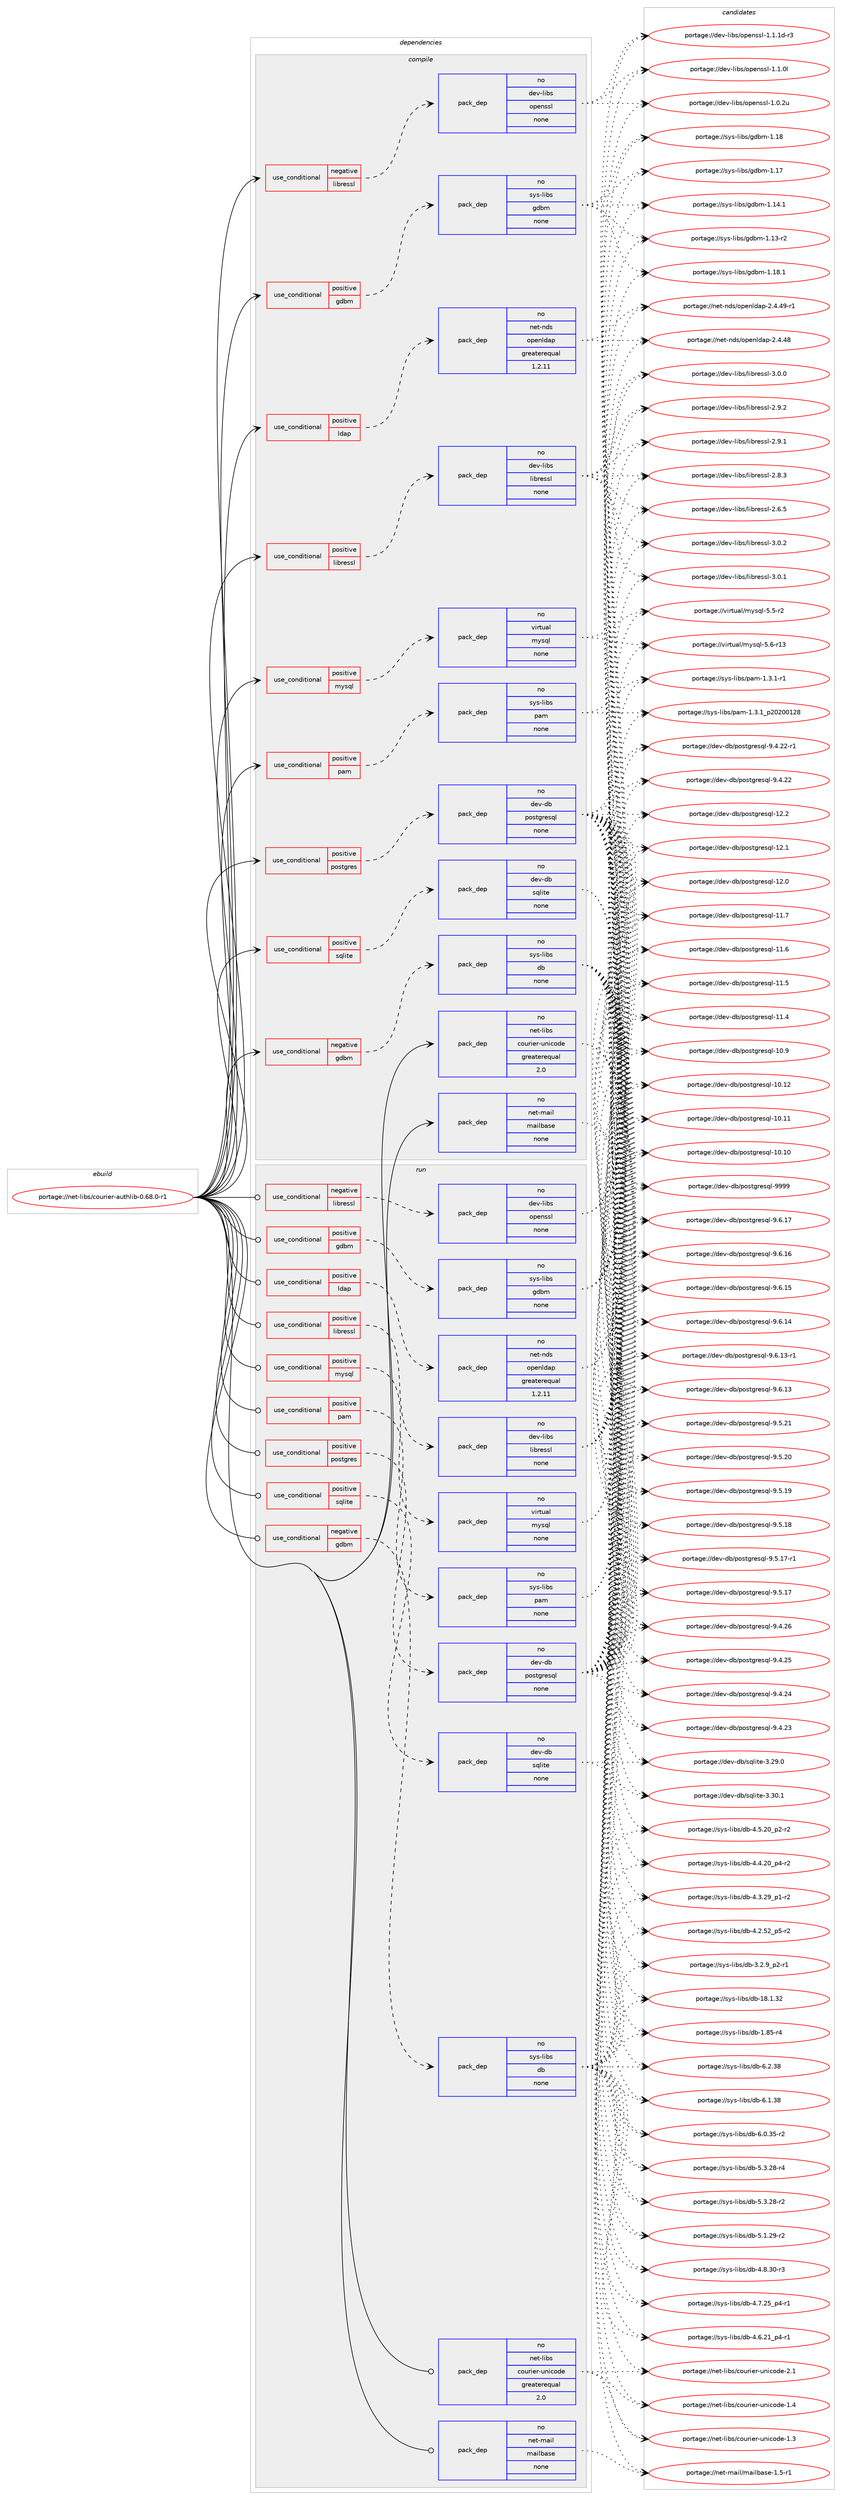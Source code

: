 digraph prolog {

# *************
# Graph options
# *************

newrank=true;
concentrate=true;
compound=true;
graph [rankdir=LR,fontname=Helvetica,fontsize=10,ranksep=1.5];#, ranksep=2.5, nodesep=0.2];
edge  [arrowhead=vee];
node  [fontname=Helvetica,fontsize=10];

# **********
# The ebuild
# **********

subgraph cluster_leftcol {
color=gray;
rank=same;
label=<<i>ebuild</i>>;
id [label="portage://net-libs/courier-authlib-0.68.0-r1", color=red, width=4, href="../net-libs/courier-authlib-0.68.0-r1.svg"];
}

# ****************
# The dependencies
# ****************

subgraph cluster_midcol {
color=gray;
label=<<i>dependencies</i>>;
subgraph cluster_compile {
fillcolor="#eeeeee";
style=filled;
label=<<i>compile</i>>;
subgraph cond17148 {
dependency81174 [label=<<TABLE BORDER="0" CELLBORDER="1" CELLSPACING="0" CELLPADDING="4"><TR><TD ROWSPAN="3" CELLPADDING="10">use_conditional</TD></TR><TR><TD>negative</TD></TR><TR><TD>gdbm</TD></TR></TABLE>>, shape=none, color=red];
subgraph pack62487 {
dependency81175 [label=<<TABLE BORDER="0" CELLBORDER="1" CELLSPACING="0" CELLPADDING="4" WIDTH="220"><TR><TD ROWSPAN="6" CELLPADDING="30">pack_dep</TD></TR><TR><TD WIDTH="110">no</TD></TR><TR><TD>sys-libs</TD></TR><TR><TD>db</TD></TR><TR><TD>none</TD></TR><TR><TD></TD></TR></TABLE>>, shape=none, color=blue];
}
dependency81174:e -> dependency81175:w [weight=20,style="dashed",arrowhead="vee"];
}
id:e -> dependency81174:w [weight=20,style="solid",arrowhead="vee"];
subgraph cond17149 {
dependency81176 [label=<<TABLE BORDER="0" CELLBORDER="1" CELLSPACING="0" CELLPADDING="4"><TR><TD ROWSPAN="3" CELLPADDING="10">use_conditional</TD></TR><TR><TD>negative</TD></TR><TR><TD>libressl</TD></TR></TABLE>>, shape=none, color=red];
subgraph pack62488 {
dependency81177 [label=<<TABLE BORDER="0" CELLBORDER="1" CELLSPACING="0" CELLPADDING="4" WIDTH="220"><TR><TD ROWSPAN="6" CELLPADDING="30">pack_dep</TD></TR><TR><TD WIDTH="110">no</TD></TR><TR><TD>dev-libs</TD></TR><TR><TD>openssl</TD></TR><TR><TD>none</TD></TR><TR><TD></TD></TR></TABLE>>, shape=none, color=blue];
}
dependency81176:e -> dependency81177:w [weight=20,style="dashed",arrowhead="vee"];
}
id:e -> dependency81176:w [weight=20,style="solid",arrowhead="vee"];
subgraph cond17150 {
dependency81178 [label=<<TABLE BORDER="0" CELLBORDER="1" CELLSPACING="0" CELLPADDING="4"><TR><TD ROWSPAN="3" CELLPADDING="10">use_conditional</TD></TR><TR><TD>positive</TD></TR><TR><TD>gdbm</TD></TR></TABLE>>, shape=none, color=red];
subgraph pack62489 {
dependency81179 [label=<<TABLE BORDER="0" CELLBORDER="1" CELLSPACING="0" CELLPADDING="4" WIDTH="220"><TR><TD ROWSPAN="6" CELLPADDING="30">pack_dep</TD></TR><TR><TD WIDTH="110">no</TD></TR><TR><TD>sys-libs</TD></TR><TR><TD>gdbm</TD></TR><TR><TD>none</TD></TR><TR><TD></TD></TR></TABLE>>, shape=none, color=blue];
}
dependency81178:e -> dependency81179:w [weight=20,style="dashed",arrowhead="vee"];
}
id:e -> dependency81178:w [weight=20,style="solid",arrowhead="vee"];
subgraph cond17151 {
dependency81180 [label=<<TABLE BORDER="0" CELLBORDER="1" CELLSPACING="0" CELLPADDING="4"><TR><TD ROWSPAN="3" CELLPADDING="10">use_conditional</TD></TR><TR><TD>positive</TD></TR><TR><TD>ldap</TD></TR></TABLE>>, shape=none, color=red];
subgraph pack62490 {
dependency81181 [label=<<TABLE BORDER="0" CELLBORDER="1" CELLSPACING="0" CELLPADDING="4" WIDTH="220"><TR><TD ROWSPAN="6" CELLPADDING="30">pack_dep</TD></TR><TR><TD WIDTH="110">no</TD></TR><TR><TD>net-nds</TD></TR><TR><TD>openldap</TD></TR><TR><TD>greaterequal</TD></TR><TR><TD>1.2.11</TD></TR></TABLE>>, shape=none, color=blue];
}
dependency81180:e -> dependency81181:w [weight=20,style="dashed",arrowhead="vee"];
}
id:e -> dependency81180:w [weight=20,style="solid",arrowhead="vee"];
subgraph cond17152 {
dependency81182 [label=<<TABLE BORDER="0" CELLBORDER="1" CELLSPACING="0" CELLPADDING="4"><TR><TD ROWSPAN="3" CELLPADDING="10">use_conditional</TD></TR><TR><TD>positive</TD></TR><TR><TD>libressl</TD></TR></TABLE>>, shape=none, color=red];
subgraph pack62491 {
dependency81183 [label=<<TABLE BORDER="0" CELLBORDER="1" CELLSPACING="0" CELLPADDING="4" WIDTH="220"><TR><TD ROWSPAN="6" CELLPADDING="30">pack_dep</TD></TR><TR><TD WIDTH="110">no</TD></TR><TR><TD>dev-libs</TD></TR><TR><TD>libressl</TD></TR><TR><TD>none</TD></TR><TR><TD></TD></TR></TABLE>>, shape=none, color=blue];
}
dependency81182:e -> dependency81183:w [weight=20,style="dashed",arrowhead="vee"];
}
id:e -> dependency81182:w [weight=20,style="solid",arrowhead="vee"];
subgraph cond17153 {
dependency81184 [label=<<TABLE BORDER="0" CELLBORDER="1" CELLSPACING="0" CELLPADDING="4"><TR><TD ROWSPAN="3" CELLPADDING="10">use_conditional</TD></TR><TR><TD>positive</TD></TR><TR><TD>mysql</TD></TR></TABLE>>, shape=none, color=red];
subgraph pack62492 {
dependency81185 [label=<<TABLE BORDER="0" CELLBORDER="1" CELLSPACING="0" CELLPADDING="4" WIDTH="220"><TR><TD ROWSPAN="6" CELLPADDING="30">pack_dep</TD></TR><TR><TD WIDTH="110">no</TD></TR><TR><TD>virtual</TD></TR><TR><TD>mysql</TD></TR><TR><TD>none</TD></TR><TR><TD></TD></TR></TABLE>>, shape=none, color=blue];
}
dependency81184:e -> dependency81185:w [weight=20,style="dashed",arrowhead="vee"];
}
id:e -> dependency81184:w [weight=20,style="solid",arrowhead="vee"];
subgraph cond17154 {
dependency81186 [label=<<TABLE BORDER="0" CELLBORDER="1" CELLSPACING="0" CELLPADDING="4"><TR><TD ROWSPAN="3" CELLPADDING="10">use_conditional</TD></TR><TR><TD>positive</TD></TR><TR><TD>pam</TD></TR></TABLE>>, shape=none, color=red];
subgraph pack62493 {
dependency81187 [label=<<TABLE BORDER="0" CELLBORDER="1" CELLSPACING="0" CELLPADDING="4" WIDTH="220"><TR><TD ROWSPAN="6" CELLPADDING="30">pack_dep</TD></TR><TR><TD WIDTH="110">no</TD></TR><TR><TD>sys-libs</TD></TR><TR><TD>pam</TD></TR><TR><TD>none</TD></TR><TR><TD></TD></TR></TABLE>>, shape=none, color=blue];
}
dependency81186:e -> dependency81187:w [weight=20,style="dashed",arrowhead="vee"];
}
id:e -> dependency81186:w [weight=20,style="solid",arrowhead="vee"];
subgraph cond17155 {
dependency81188 [label=<<TABLE BORDER="0" CELLBORDER="1" CELLSPACING="0" CELLPADDING="4"><TR><TD ROWSPAN="3" CELLPADDING="10">use_conditional</TD></TR><TR><TD>positive</TD></TR><TR><TD>postgres</TD></TR></TABLE>>, shape=none, color=red];
subgraph pack62494 {
dependency81189 [label=<<TABLE BORDER="0" CELLBORDER="1" CELLSPACING="0" CELLPADDING="4" WIDTH="220"><TR><TD ROWSPAN="6" CELLPADDING="30">pack_dep</TD></TR><TR><TD WIDTH="110">no</TD></TR><TR><TD>dev-db</TD></TR><TR><TD>postgresql</TD></TR><TR><TD>none</TD></TR><TR><TD></TD></TR></TABLE>>, shape=none, color=blue];
}
dependency81188:e -> dependency81189:w [weight=20,style="dashed",arrowhead="vee"];
}
id:e -> dependency81188:w [weight=20,style="solid",arrowhead="vee"];
subgraph cond17156 {
dependency81190 [label=<<TABLE BORDER="0" CELLBORDER="1" CELLSPACING="0" CELLPADDING="4"><TR><TD ROWSPAN="3" CELLPADDING="10">use_conditional</TD></TR><TR><TD>positive</TD></TR><TR><TD>sqlite</TD></TR></TABLE>>, shape=none, color=red];
subgraph pack62495 {
dependency81191 [label=<<TABLE BORDER="0" CELLBORDER="1" CELLSPACING="0" CELLPADDING="4" WIDTH="220"><TR><TD ROWSPAN="6" CELLPADDING="30">pack_dep</TD></TR><TR><TD WIDTH="110">no</TD></TR><TR><TD>dev-db</TD></TR><TR><TD>sqlite</TD></TR><TR><TD>none</TD></TR><TR><TD></TD></TR></TABLE>>, shape=none, color=blue];
}
dependency81190:e -> dependency81191:w [weight=20,style="dashed",arrowhead="vee"];
}
id:e -> dependency81190:w [weight=20,style="solid",arrowhead="vee"];
subgraph pack62496 {
dependency81192 [label=<<TABLE BORDER="0" CELLBORDER="1" CELLSPACING="0" CELLPADDING="4" WIDTH="220"><TR><TD ROWSPAN="6" CELLPADDING="30">pack_dep</TD></TR><TR><TD WIDTH="110">no</TD></TR><TR><TD>net-libs</TD></TR><TR><TD>courier-unicode</TD></TR><TR><TD>greaterequal</TD></TR><TR><TD>2.0</TD></TR></TABLE>>, shape=none, color=blue];
}
id:e -> dependency81192:w [weight=20,style="solid",arrowhead="vee"];
subgraph pack62497 {
dependency81193 [label=<<TABLE BORDER="0" CELLBORDER="1" CELLSPACING="0" CELLPADDING="4" WIDTH="220"><TR><TD ROWSPAN="6" CELLPADDING="30">pack_dep</TD></TR><TR><TD WIDTH="110">no</TD></TR><TR><TD>net-mail</TD></TR><TR><TD>mailbase</TD></TR><TR><TD>none</TD></TR><TR><TD></TD></TR></TABLE>>, shape=none, color=blue];
}
id:e -> dependency81193:w [weight=20,style="solid",arrowhead="vee"];
}
subgraph cluster_compileandrun {
fillcolor="#eeeeee";
style=filled;
label=<<i>compile and run</i>>;
}
subgraph cluster_run {
fillcolor="#eeeeee";
style=filled;
label=<<i>run</i>>;
subgraph cond17157 {
dependency81194 [label=<<TABLE BORDER="0" CELLBORDER="1" CELLSPACING="0" CELLPADDING="4"><TR><TD ROWSPAN="3" CELLPADDING="10">use_conditional</TD></TR><TR><TD>negative</TD></TR><TR><TD>gdbm</TD></TR></TABLE>>, shape=none, color=red];
subgraph pack62498 {
dependency81195 [label=<<TABLE BORDER="0" CELLBORDER="1" CELLSPACING="0" CELLPADDING="4" WIDTH="220"><TR><TD ROWSPAN="6" CELLPADDING="30">pack_dep</TD></TR><TR><TD WIDTH="110">no</TD></TR><TR><TD>sys-libs</TD></TR><TR><TD>db</TD></TR><TR><TD>none</TD></TR><TR><TD></TD></TR></TABLE>>, shape=none, color=blue];
}
dependency81194:e -> dependency81195:w [weight=20,style="dashed",arrowhead="vee"];
}
id:e -> dependency81194:w [weight=20,style="solid",arrowhead="odot"];
subgraph cond17158 {
dependency81196 [label=<<TABLE BORDER="0" CELLBORDER="1" CELLSPACING="0" CELLPADDING="4"><TR><TD ROWSPAN="3" CELLPADDING="10">use_conditional</TD></TR><TR><TD>negative</TD></TR><TR><TD>libressl</TD></TR></TABLE>>, shape=none, color=red];
subgraph pack62499 {
dependency81197 [label=<<TABLE BORDER="0" CELLBORDER="1" CELLSPACING="0" CELLPADDING="4" WIDTH="220"><TR><TD ROWSPAN="6" CELLPADDING="30">pack_dep</TD></TR><TR><TD WIDTH="110">no</TD></TR><TR><TD>dev-libs</TD></TR><TR><TD>openssl</TD></TR><TR><TD>none</TD></TR><TR><TD></TD></TR></TABLE>>, shape=none, color=blue];
}
dependency81196:e -> dependency81197:w [weight=20,style="dashed",arrowhead="vee"];
}
id:e -> dependency81196:w [weight=20,style="solid",arrowhead="odot"];
subgraph cond17159 {
dependency81198 [label=<<TABLE BORDER="0" CELLBORDER="1" CELLSPACING="0" CELLPADDING="4"><TR><TD ROWSPAN="3" CELLPADDING="10">use_conditional</TD></TR><TR><TD>positive</TD></TR><TR><TD>gdbm</TD></TR></TABLE>>, shape=none, color=red];
subgraph pack62500 {
dependency81199 [label=<<TABLE BORDER="0" CELLBORDER="1" CELLSPACING="0" CELLPADDING="4" WIDTH="220"><TR><TD ROWSPAN="6" CELLPADDING="30">pack_dep</TD></TR><TR><TD WIDTH="110">no</TD></TR><TR><TD>sys-libs</TD></TR><TR><TD>gdbm</TD></TR><TR><TD>none</TD></TR><TR><TD></TD></TR></TABLE>>, shape=none, color=blue];
}
dependency81198:e -> dependency81199:w [weight=20,style="dashed",arrowhead="vee"];
}
id:e -> dependency81198:w [weight=20,style="solid",arrowhead="odot"];
subgraph cond17160 {
dependency81200 [label=<<TABLE BORDER="0" CELLBORDER="1" CELLSPACING="0" CELLPADDING="4"><TR><TD ROWSPAN="3" CELLPADDING="10">use_conditional</TD></TR><TR><TD>positive</TD></TR><TR><TD>ldap</TD></TR></TABLE>>, shape=none, color=red];
subgraph pack62501 {
dependency81201 [label=<<TABLE BORDER="0" CELLBORDER="1" CELLSPACING="0" CELLPADDING="4" WIDTH="220"><TR><TD ROWSPAN="6" CELLPADDING="30">pack_dep</TD></TR><TR><TD WIDTH="110">no</TD></TR><TR><TD>net-nds</TD></TR><TR><TD>openldap</TD></TR><TR><TD>greaterequal</TD></TR><TR><TD>1.2.11</TD></TR></TABLE>>, shape=none, color=blue];
}
dependency81200:e -> dependency81201:w [weight=20,style="dashed",arrowhead="vee"];
}
id:e -> dependency81200:w [weight=20,style="solid",arrowhead="odot"];
subgraph cond17161 {
dependency81202 [label=<<TABLE BORDER="0" CELLBORDER="1" CELLSPACING="0" CELLPADDING="4"><TR><TD ROWSPAN="3" CELLPADDING="10">use_conditional</TD></TR><TR><TD>positive</TD></TR><TR><TD>libressl</TD></TR></TABLE>>, shape=none, color=red];
subgraph pack62502 {
dependency81203 [label=<<TABLE BORDER="0" CELLBORDER="1" CELLSPACING="0" CELLPADDING="4" WIDTH="220"><TR><TD ROWSPAN="6" CELLPADDING="30">pack_dep</TD></TR><TR><TD WIDTH="110">no</TD></TR><TR><TD>dev-libs</TD></TR><TR><TD>libressl</TD></TR><TR><TD>none</TD></TR><TR><TD></TD></TR></TABLE>>, shape=none, color=blue];
}
dependency81202:e -> dependency81203:w [weight=20,style="dashed",arrowhead="vee"];
}
id:e -> dependency81202:w [weight=20,style="solid",arrowhead="odot"];
subgraph cond17162 {
dependency81204 [label=<<TABLE BORDER="0" CELLBORDER="1" CELLSPACING="0" CELLPADDING="4"><TR><TD ROWSPAN="3" CELLPADDING="10">use_conditional</TD></TR><TR><TD>positive</TD></TR><TR><TD>mysql</TD></TR></TABLE>>, shape=none, color=red];
subgraph pack62503 {
dependency81205 [label=<<TABLE BORDER="0" CELLBORDER="1" CELLSPACING="0" CELLPADDING="4" WIDTH="220"><TR><TD ROWSPAN="6" CELLPADDING="30">pack_dep</TD></TR><TR><TD WIDTH="110">no</TD></TR><TR><TD>virtual</TD></TR><TR><TD>mysql</TD></TR><TR><TD>none</TD></TR><TR><TD></TD></TR></TABLE>>, shape=none, color=blue];
}
dependency81204:e -> dependency81205:w [weight=20,style="dashed",arrowhead="vee"];
}
id:e -> dependency81204:w [weight=20,style="solid",arrowhead="odot"];
subgraph cond17163 {
dependency81206 [label=<<TABLE BORDER="0" CELLBORDER="1" CELLSPACING="0" CELLPADDING="4"><TR><TD ROWSPAN="3" CELLPADDING="10">use_conditional</TD></TR><TR><TD>positive</TD></TR><TR><TD>pam</TD></TR></TABLE>>, shape=none, color=red];
subgraph pack62504 {
dependency81207 [label=<<TABLE BORDER="0" CELLBORDER="1" CELLSPACING="0" CELLPADDING="4" WIDTH="220"><TR><TD ROWSPAN="6" CELLPADDING="30">pack_dep</TD></TR><TR><TD WIDTH="110">no</TD></TR><TR><TD>sys-libs</TD></TR><TR><TD>pam</TD></TR><TR><TD>none</TD></TR><TR><TD></TD></TR></TABLE>>, shape=none, color=blue];
}
dependency81206:e -> dependency81207:w [weight=20,style="dashed",arrowhead="vee"];
}
id:e -> dependency81206:w [weight=20,style="solid",arrowhead="odot"];
subgraph cond17164 {
dependency81208 [label=<<TABLE BORDER="0" CELLBORDER="1" CELLSPACING="0" CELLPADDING="4"><TR><TD ROWSPAN="3" CELLPADDING="10">use_conditional</TD></TR><TR><TD>positive</TD></TR><TR><TD>postgres</TD></TR></TABLE>>, shape=none, color=red];
subgraph pack62505 {
dependency81209 [label=<<TABLE BORDER="0" CELLBORDER="1" CELLSPACING="0" CELLPADDING="4" WIDTH="220"><TR><TD ROWSPAN="6" CELLPADDING="30">pack_dep</TD></TR><TR><TD WIDTH="110">no</TD></TR><TR><TD>dev-db</TD></TR><TR><TD>postgresql</TD></TR><TR><TD>none</TD></TR><TR><TD></TD></TR></TABLE>>, shape=none, color=blue];
}
dependency81208:e -> dependency81209:w [weight=20,style="dashed",arrowhead="vee"];
}
id:e -> dependency81208:w [weight=20,style="solid",arrowhead="odot"];
subgraph cond17165 {
dependency81210 [label=<<TABLE BORDER="0" CELLBORDER="1" CELLSPACING="0" CELLPADDING="4"><TR><TD ROWSPAN="3" CELLPADDING="10">use_conditional</TD></TR><TR><TD>positive</TD></TR><TR><TD>sqlite</TD></TR></TABLE>>, shape=none, color=red];
subgraph pack62506 {
dependency81211 [label=<<TABLE BORDER="0" CELLBORDER="1" CELLSPACING="0" CELLPADDING="4" WIDTH="220"><TR><TD ROWSPAN="6" CELLPADDING="30">pack_dep</TD></TR><TR><TD WIDTH="110">no</TD></TR><TR><TD>dev-db</TD></TR><TR><TD>sqlite</TD></TR><TR><TD>none</TD></TR><TR><TD></TD></TR></TABLE>>, shape=none, color=blue];
}
dependency81210:e -> dependency81211:w [weight=20,style="dashed",arrowhead="vee"];
}
id:e -> dependency81210:w [weight=20,style="solid",arrowhead="odot"];
subgraph pack62507 {
dependency81212 [label=<<TABLE BORDER="0" CELLBORDER="1" CELLSPACING="0" CELLPADDING="4" WIDTH="220"><TR><TD ROWSPAN="6" CELLPADDING="30">pack_dep</TD></TR><TR><TD WIDTH="110">no</TD></TR><TR><TD>net-libs</TD></TR><TR><TD>courier-unicode</TD></TR><TR><TD>greaterequal</TD></TR><TR><TD>2.0</TD></TR></TABLE>>, shape=none, color=blue];
}
id:e -> dependency81212:w [weight=20,style="solid",arrowhead="odot"];
subgraph pack62508 {
dependency81213 [label=<<TABLE BORDER="0" CELLBORDER="1" CELLSPACING="0" CELLPADDING="4" WIDTH="220"><TR><TD ROWSPAN="6" CELLPADDING="30">pack_dep</TD></TR><TR><TD WIDTH="110">no</TD></TR><TR><TD>net-mail</TD></TR><TR><TD>mailbase</TD></TR><TR><TD>none</TD></TR><TR><TD></TD></TR></TABLE>>, shape=none, color=blue];
}
id:e -> dependency81213:w [weight=20,style="solid",arrowhead="odot"];
}
}

# **************
# The candidates
# **************

subgraph cluster_choices {
rank=same;
color=gray;
label=<<i>candidates</i>>;

subgraph choice62487 {
color=black;
nodesep=1;
choice1151211154510810598115471009845544650465156 [label="portage://sys-libs/db-6.2.38", color=red, width=4,href="../sys-libs/db-6.2.38.svg"];
choice1151211154510810598115471009845544649465156 [label="portage://sys-libs/db-6.1.38", color=red, width=4,href="../sys-libs/db-6.1.38.svg"];
choice11512111545108105981154710098455446484651534511450 [label="portage://sys-libs/db-6.0.35-r2", color=red, width=4,href="../sys-libs/db-6.0.35-r2.svg"];
choice11512111545108105981154710098455346514650564511452 [label="portage://sys-libs/db-5.3.28-r4", color=red, width=4,href="../sys-libs/db-5.3.28-r4.svg"];
choice11512111545108105981154710098455346514650564511450 [label="portage://sys-libs/db-5.3.28-r2", color=red, width=4,href="../sys-libs/db-5.3.28-r2.svg"];
choice11512111545108105981154710098455346494650574511450 [label="portage://sys-libs/db-5.1.29-r2", color=red, width=4,href="../sys-libs/db-5.1.29-r2.svg"];
choice11512111545108105981154710098455246564651484511451 [label="portage://sys-libs/db-4.8.30-r3", color=red, width=4,href="../sys-libs/db-4.8.30-r3.svg"];
choice115121115451081059811547100984552465546505395112524511449 [label="portage://sys-libs/db-4.7.25_p4-r1", color=red, width=4,href="../sys-libs/db-4.7.25_p4-r1.svg"];
choice115121115451081059811547100984552465446504995112524511449 [label="portage://sys-libs/db-4.6.21_p4-r1", color=red, width=4,href="../sys-libs/db-4.6.21_p4-r1.svg"];
choice115121115451081059811547100984552465346504895112504511450 [label="portage://sys-libs/db-4.5.20_p2-r2", color=red, width=4,href="../sys-libs/db-4.5.20_p2-r2.svg"];
choice115121115451081059811547100984552465246504895112524511450 [label="portage://sys-libs/db-4.4.20_p4-r2", color=red, width=4,href="../sys-libs/db-4.4.20_p4-r2.svg"];
choice115121115451081059811547100984552465146505795112494511450 [label="portage://sys-libs/db-4.3.29_p1-r2", color=red, width=4,href="../sys-libs/db-4.3.29_p1-r2.svg"];
choice115121115451081059811547100984552465046535095112534511450 [label="portage://sys-libs/db-4.2.52_p5-r2", color=red, width=4,href="../sys-libs/db-4.2.52_p5-r2.svg"];
choice1151211154510810598115471009845514650465795112504511449 [label="portage://sys-libs/db-3.2.9_p2-r1", color=red, width=4,href="../sys-libs/db-3.2.9_p2-r1.svg"];
choice115121115451081059811547100984549564649465150 [label="portage://sys-libs/db-18.1.32", color=red, width=4,href="../sys-libs/db-18.1.32.svg"];
choice1151211154510810598115471009845494656534511452 [label="portage://sys-libs/db-1.85-r4", color=red, width=4,href="../sys-libs/db-1.85-r4.svg"];
dependency81175:e -> choice1151211154510810598115471009845544650465156:w [style=dotted,weight="100"];
dependency81175:e -> choice1151211154510810598115471009845544649465156:w [style=dotted,weight="100"];
dependency81175:e -> choice11512111545108105981154710098455446484651534511450:w [style=dotted,weight="100"];
dependency81175:e -> choice11512111545108105981154710098455346514650564511452:w [style=dotted,weight="100"];
dependency81175:e -> choice11512111545108105981154710098455346514650564511450:w [style=dotted,weight="100"];
dependency81175:e -> choice11512111545108105981154710098455346494650574511450:w [style=dotted,weight="100"];
dependency81175:e -> choice11512111545108105981154710098455246564651484511451:w [style=dotted,weight="100"];
dependency81175:e -> choice115121115451081059811547100984552465546505395112524511449:w [style=dotted,weight="100"];
dependency81175:e -> choice115121115451081059811547100984552465446504995112524511449:w [style=dotted,weight="100"];
dependency81175:e -> choice115121115451081059811547100984552465346504895112504511450:w [style=dotted,weight="100"];
dependency81175:e -> choice115121115451081059811547100984552465246504895112524511450:w [style=dotted,weight="100"];
dependency81175:e -> choice115121115451081059811547100984552465146505795112494511450:w [style=dotted,weight="100"];
dependency81175:e -> choice115121115451081059811547100984552465046535095112534511450:w [style=dotted,weight="100"];
dependency81175:e -> choice1151211154510810598115471009845514650465795112504511449:w [style=dotted,weight="100"];
dependency81175:e -> choice115121115451081059811547100984549564649465150:w [style=dotted,weight="100"];
dependency81175:e -> choice1151211154510810598115471009845494656534511452:w [style=dotted,weight="100"];
}
subgraph choice62488 {
color=black;
nodesep=1;
choice1001011184510810598115471111121011101151151084549464946491004511451 [label="portage://dev-libs/openssl-1.1.1d-r3", color=red, width=4,href="../dev-libs/openssl-1.1.1d-r3.svg"];
choice100101118451081059811547111112101110115115108454946494648108 [label="portage://dev-libs/openssl-1.1.0l", color=red, width=4,href="../dev-libs/openssl-1.1.0l.svg"];
choice100101118451081059811547111112101110115115108454946484650117 [label="portage://dev-libs/openssl-1.0.2u", color=red, width=4,href="../dev-libs/openssl-1.0.2u.svg"];
dependency81177:e -> choice1001011184510810598115471111121011101151151084549464946491004511451:w [style=dotted,weight="100"];
dependency81177:e -> choice100101118451081059811547111112101110115115108454946494648108:w [style=dotted,weight="100"];
dependency81177:e -> choice100101118451081059811547111112101110115115108454946484650117:w [style=dotted,weight="100"];
}
subgraph choice62489 {
color=black;
nodesep=1;
choice1151211154510810598115471031009810945494649564649 [label="portage://sys-libs/gdbm-1.18.1", color=red, width=4,href="../sys-libs/gdbm-1.18.1.svg"];
choice115121115451081059811547103100981094549464956 [label="portage://sys-libs/gdbm-1.18", color=red, width=4,href="../sys-libs/gdbm-1.18.svg"];
choice115121115451081059811547103100981094549464955 [label="portage://sys-libs/gdbm-1.17", color=red, width=4,href="../sys-libs/gdbm-1.17.svg"];
choice1151211154510810598115471031009810945494649524649 [label="portage://sys-libs/gdbm-1.14.1", color=red, width=4,href="../sys-libs/gdbm-1.14.1.svg"];
choice1151211154510810598115471031009810945494649514511450 [label="portage://sys-libs/gdbm-1.13-r2", color=red, width=4,href="../sys-libs/gdbm-1.13-r2.svg"];
dependency81179:e -> choice1151211154510810598115471031009810945494649564649:w [style=dotted,weight="100"];
dependency81179:e -> choice115121115451081059811547103100981094549464956:w [style=dotted,weight="100"];
dependency81179:e -> choice115121115451081059811547103100981094549464955:w [style=dotted,weight="100"];
dependency81179:e -> choice1151211154510810598115471031009810945494649524649:w [style=dotted,weight="100"];
dependency81179:e -> choice1151211154510810598115471031009810945494649514511450:w [style=dotted,weight="100"];
}
subgraph choice62490 {
color=black;
nodesep=1;
choice110101116451101001154711111210111010810097112455046524652574511449 [label="portage://net-nds/openldap-2.4.49-r1", color=red, width=4,href="../net-nds/openldap-2.4.49-r1.svg"];
choice11010111645110100115471111121011101081009711245504652465256 [label="portage://net-nds/openldap-2.4.48", color=red, width=4,href="../net-nds/openldap-2.4.48.svg"];
dependency81181:e -> choice110101116451101001154711111210111010810097112455046524652574511449:w [style=dotted,weight="100"];
dependency81181:e -> choice11010111645110100115471111121011101081009711245504652465256:w [style=dotted,weight="100"];
}
subgraph choice62491 {
color=black;
nodesep=1;
choice10010111845108105981154710810598114101115115108455146484650 [label="portage://dev-libs/libressl-3.0.2", color=red, width=4,href="../dev-libs/libressl-3.0.2.svg"];
choice10010111845108105981154710810598114101115115108455146484649 [label="portage://dev-libs/libressl-3.0.1", color=red, width=4,href="../dev-libs/libressl-3.0.1.svg"];
choice10010111845108105981154710810598114101115115108455146484648 [label="portage://dev-libs/libressl-3.0.0", color=red, width=4,href="../dev-libs/libressl-3.0.0.svg"];
choice10010111845108105981154710810598114101115115108455046574650 [label="portage://dev-libs/libressl-2.9.2", color=red, width=4,href="../dev-libs/libressl-2.9.2.svg"];
choice10010111845108105981154710810598114101115115108455046574649 [label="portage://dev-libs/libressl-2.9.1", color=red, width=4,href="../dev-libs/libressl-2.9.1.svg"];
choice10010111845108105981154710810598114101115115108455046564651 [label="portage://dev-libs/libressl-2.8.3", color=red, width=4,href="../dev-libs/libressl-2.8.3.svg"];
choice10010111845108105981154710810598114101115115108455046544653 [label="portage://dev-libs/libressl-2.6.5", color=red, width=4,href="../dev-libs/libressl-2.6.5.svg"];
dependency81183:e -> choice10010111845108105981154710810598114101115115108455146484650:w [style=dotted,weight="100"];
dependency81183:e -> choice10010111845108105981154710810598114101115115108455146484649:w [style=dotted,weight="100"];
dependency81183:e -> choice10010111845108105981154710810598114101115115108455146484648:w [style=dotted,weight="100"];
dependency81183:e -> choice10010111845108105981154710810598114101115115108455046574650:w [style=dotted,weight="100"];
dependency81183:e -> choice10010111845108105981154710810598114101115115108455046574649:w [style=dotted,weight="100"];
dependency81183:e -> choice10010111845108105981154710810598114101115115108455046564651:w [style=dotted,weight="100"];
dependency81183:e -> choice10010111845108105981154710810598114101115115108455046544653:w [style=dotted,weight="100"];
}
subgraph choice62492 {
color=black;
nodesep=1;
choice118105114116117971084710912111511310845534654451144951 [label="portage://virtual/mysql-5.6-r13", color=red, width=4,href="../virtual/mysql-5.6-r13.svg"];
choice1181051141161179710847109121115113108455346534511450 [label="portage://virtual/mysql-5.5-r2", color=red, width=4,href="../virtual/mysql-5.5-r2.svg"];
dependency81185:e -> choice118105114116117971084710912111511310845534654451144951:w [style=dotted,weight="100"];
dependency81185:e -> choice1181051141161179710847109121115113108455346534511450:w [style=dotted,weight="100"];
}
subgraph choice62493 {
color=black;
nodesep=1;
choice11512111545108105981154711297109454946514649951125048504848495056 [label="portage://sys-libs/pam-1.3.1_p20200128", color=red, width=4,href="../sys-libs/pam-1.3.1_p20200128.svg"];
choice115121115451081059811547112971094549465146494511449 [label="portage://sys-libs/pam-1.3.1-r1", color=red, width=4,href="../sys-libs/pam-1.3.1-r1.svg"];
dependency81187:e -> choice11512111545108105981154711297109454946514649951125048504848495056:w [style=dotted,weight="100"];
dependency81187:e -> choice115121115451081059811547112971094549465146494511449:w [style=dotted,weight="100"];
}
subgraph choice62494 {
color=black;
nodesep=1;
choice1001011184510098471121111151161031141011151131084557575757 [label="portage://dev-db/postgresql-9999", color=red, width=4,href="../dev-db/postgresql-9999.svg"];
choice10010111845100984711211111511610311410111511310845574654464955 [label="portage://dev-db/postgresql-9.6.17", color=red, width=4,href="../dev-db/postgresql-9.6.17.svg"];
choice10010111845100984711211111511610311410111511310845574654464954 [label="portage://dev-db/postgresql-9.6.16", color=red, width=4,href="../dev-db/postgresql-9.6.16.svg"];
choice10010111845100984711211111511610311410111511310845574654464953 [label="portage://dev-db/postgresql-9.6.15", color=red, width=4,href="../dev-db/postgresql-9.6.15.svg"];
choice10010111845100984711211111511610311410111511310845574654464952 [label="portage://dev-db/postgresql-9.6.14", color=red, width=4,href="../dev-db/postgresql-9.6.14.svg"];
choice100101118451009847112111115116103114101115113108455746544649514511449 [label="portage://dev-db/postgresql-9.6.13-r1", color=red, width=4,href="../dev-db/postgresql-9.6.13-r1.svg"];
choice10010111845100984711211111511610311410111511310845574654464951 [label="portage://dev-db/postgresql-9.6.13", color=red, width=4,href="../dev-db/postgresql-9.6.13.svg"];
choice10010111845100984711211111511610311410111511310845574653465049 [label="portage://dev-db/postgresql-9.5.21", color=red, width=4,href="../dev-db/postgresql-9.5.21.svg"];
choice10010111845100984711211111511610311410111511310845574653465048 [label="portage://dev-db/postgresql-9.5.20", color=red, width=4,href="../dev-db/postgresql-9.5.20.svg"];
choice10010111845100984711211111511610311410111511310845574653464957 [label="portage://dev-db/postgresql-9.5.19", color=red, width=4,href="../dev-db/postgresql-9.5.19.svg"];
choice10010111845100984711211111511610311410111511310845574653464956 [label="portage://dev-db/postgresql-9.5.18", color=red, width=4,href="../dev-db/postgresql-9.5.18.svg"];
choice100101118451009847112111115116103114101115113108455746534649554511449 [label="portage://dev-db/postgresql-9.5.17-r1", color=red, width=4,href="../dev-db/postgresql-9.5.17-r1.svg"];
choice10010111845100984711211111511610311410111511310845574653464955 [label="portage://dev-db/postgresql-9.5.17", color=red, width=4,href="../dev-db/postgresql-9.5.17.svg"];
choice10010111845100984711211111511610311410111511310845574652465054 [label="portage://dev-db/postgresql-9.4.26", color=red, width=4,href="../dev-db/postgresql-9.4.26.svg"];
choice10010111845100984711211111511610311410111511310845574652465053 [label="portage://dev-db/postgresql-9.4.25", color=red, width=4,href="../dev-db/postgresql-9.4.25.svg"];
choice10010111845100984711211111511610311410111511310845574652465052 [label="portage://dev-db/postgresql-9.4.24", color=red, width=4,href="../dev-db/postgresql-9.4.24.svg"];
choice10010111845100984711211111511610311410111511310845574652465051 [label="portage://dev-db/postgresql-9.4.23", color=red, width=4,href="../dev-db/postgresql-9.4.23.svg"];
choice100101118451009847112111115116103114101115113108455746524650504511449 [label="portage://dev-db/postgresql-9.4.22-r1", color=red, width=4,href="../dev-db/postgresql-9.4.22-r1.svg"];
choice10010111845100984711211111511610311410111511310845574652465050 [label="portage://dev-db/postgresql-9.4.22", color=red, width=4,href="../dev-db/postgresql-9.4.22.svg"];
choice1001011184510098471121111151161031141011151131084549504650 [label="portage://dev-db/postgresql-12.2", color=red, width=4,href="../dev-db/postgresql-12.2.svg"];
choice1001011184510098471121111151161031141011151131084549504649 [label="portage://dev-db/postgresql-12.1", color=red, width=4,href="../dev-db/postgresql-12.1.svg"];
choice1001011184510098471121111151161031141011151131084549504648 [label="portage://dev-db/postgresql-12.0", color=red, width=4,href="../dev-db/postgresql-12.0.svg"];
choice1001011184510098471121111151161031141011151131084549494655 [label="portage://dev-db/postgresql-11.7", color=red, width=4,href="../dev-db/postgresql-11.7.svg"];
choice1001011184510098471121111151161031141011151131084549494654 [label="portage://dev-db/postgresql-11.6", color=red, width=4,href="../dev-db/postgresql-11.6.svg"];
choice1001011184510098471121111151161031141011151131084549494653 [label="portage://dev-db/postgresql-11.5", color=red, width=4,href="../dev-db/postgresql-11.5.svg"];
choice1001011184510098471121111151161031141011151131084549494652 [label="portage://dev-db/postgresql-11.4", color=red, width=4,href="../dev-db/postgresql-11.4.svg"];
choice1001011184510098471121111151161031141011151131084549484657 [label="portage://dev-db/postgresql-10.9", color=red, width=4,href="../dev-db/postgresql-10.9.svg"];
choice100101118451009847112111115116103114101115113108454948464950 [label="portage://dev-db/postgresql-10.12", color=red, width=4,href="../dev-db/postgresql-10.12.svg"];
choice100101118451009847112111115116103114101115113108454948464949 [label="portage://dev-db/postgresql-10.11", color=red, width=4,href="../dev-db/postgresql-10.11.svg"];
choice100101118451009847112111115116103114101115113108454948464948 [label="portage://dev-db/postgresql-10.10", color=red, width=4,href="../dev-db/postgresql-10.10.svg"];
dependency81189:e -> choice1001011184510098471121111151161031141011151131084557575757:w [style=dotted,weight="100"];
dependency81189:e -> choice10010111845100984711211111511610311410111511310845574654464955:w [style=dotted,weight="100"];
dependency81189:e -> choice10010111845100984711211111511610311410111511310845574654464954:w [style=dotted,weight="100"];
dependency81189:e -> choice10010111845100984711211111511610311410111511310845574654464953:w [style=dotted,weight="100"];
dependency81189:e -> choice10010111845100984711211111511610311410111511310845574654464952:w [style=dotted,weight="100"];
dependency81189:e -> choice100101118451009847112111115116103114101115113108455746544649514511449:w [style=dotted,weight="100"];
dependency81189:e -> choice10010111845100984711211111511610311410111511310845574654464951:w [style=dotted,weight="100"];
dependency81189:e -> choice10010111845100984711211111511610311410111511310845574653465049:w [style=dotted,weight="100"];
dependency81189:e -> choice10010111845100984711211111511610311410111511310845574653465048:w [style=dotted,weight="100"];
dependency81189:e -> choice10010111845100984711211111511610311410111511310845574653464957:w [style=dotted,weight="100"];
dependency81189:e -> choice10010111845100984711211111511610311410111511310845574653464956:w [style=dotted,weight="100"];
dependency81189:e -> choice100101118451009847112111115116103114101115113108455746534649554511449:w [style=dotted,weight="100"];
dependency81189:e -> choice10010111845100984711211111511610311410111511310845574653464955:w [style=dotted,weight="100"];
dependency81189:e -> choice10010111845100984711211111511610311410111511310845574652465054:w [style=dotted,weight="100"];
dependency81189:e -> choice10010111845100984711211111511610311410111511310845574652465053:w [style=dotted,weight="100"];
dependency81189:e -> choice10010111845100984711211111511610311410111511310845574652465052:w [style=dotted,weight="100"];
dependency81189:e -> choice10010111845100984711211111511610311410111511310845574652465051:w [style=dotted,weight="100"];
dependency81189:e -> choice100101118451009847112111115116103114101115113108455746524650504511449:w [style=dotted,weight="100"];
dependency81189:e -> choice10010111845100984711211111511610311410111511310845574652465050:w [style=dotted,weight="100"];
dependency81189:e -> choice1001011184510098471121111151161031141011151131084549504650:w [style=dotted,weight="100"];
dependency81189:e -> choice1001011184510098471121111151161031141011151131084549504649:w [style=dotted,weight="100"];
dependency81189:e -> choice1001011184510098471121111151161031141011151131084549504648:w [style=dotted,weight="100"];
dependency81189:e -> choice1001011184510098471121111151161031141011151131084549494655:w [style=dotted,weight="100"];
dependency81189:e -> choice1001011184510098471121111151161031141011151131084549494654:w [style=dotted,weight="100"];
dependency81189:e -> choice1001011184510098471121111151161031141011151131084549494653:w [style=dotted,weight="100"];
dependency81189:e -> choice1001011184510098471121111151161031141011151131084549494652:w [style=dotted,weight="100"];
dependency81189:e -> choice1001011184510098471121111151161031141011151131084549484657:w [style=dotted,weight="100"];
dependency81189:e -> choice100101118451009847112111115116103114101115113108454948464950:w [style=dotted,weight="100"];
dependency81189:e -> choice100101118451009847112111115116103114101115113108454948464949:w [style=dotted,weight="100"];
dependency81189:e -> choice100101118451009847112111115116103114101115113108454948464948:w [style=dotted,weight="100"];
}
subgraph choice62495 {
color=black;
nodesep=1;
choice10010111845100984711511310810511610145514651484649 [label="portage://dev-db/sqlite-3.30.1", color=red, width=4,href="../dev-db/sqlite-3.30.1.svg"];
choice10010111845100984711511310810511610145514650574648 [label="portage://dev-db/sqlite-3.29.0", color=red, width=4,href="../dev-db/sqlite-3.29.0.svg"];
dependency81191:e -> choice10010111845100984711511310810511610145514651484649:w [style=dotted,weight="100"];
dependency81191:e -> choice10010111845100984711511310810511610145514650574648:w [style=dotted,weight="100"];
}
subgraph choice62496 {
color=black;
nodesep=1;
choice11010111645108105981154799111117114105101114451171101059911110010145504649 [label="portage://net-libs/courier-unicode-2.1", color=red, width=4,href="../net-libs/courier-unicode-2.1.svg"];
choice11010111645108105981154799111117114105101114451171101059911110010145494652 [label="portage://net-libs/courier-unicode-1.4", color=red, width=4,href="../net-libs/courier-unicode-1.4.svg"];
choice11010111645108105981154799111117114105101114451171101059911110010145494651 [label="portage://net-libs/courier-unicode-1.3", color=red, width=4,href="../net-libs/courier-unicode-1.3.svg"];
dependency81192:e -> choice11010111645108105981154799111117114105101114451171101059911110010145504649:w [style=dotted,weight="100"];
dependency81192:e -> choice11010111645108105981154799111117114105101114451171101059911110010145494652:w [style=dotted,weight="100"];
dependency81192:e -> choice11010111645108105981154799111117114105101114451171101059911110010145494651:w [style=dotted,weight="100"];
}
subgraph choice62497 {
color=black;
nodesep=1;
choice110101116451099710510847109971051089897115101454946534511449 [label="portage://net-mail/mailbase-1.5-r1", color=red, width=4,href="../net-mail/mailbase-1.5-r1.svg"];
dependency81193:e -> choice110101116451099710510847109971051089897115101454946534511449:w [style=dotted,weight="100"];
}
subgraph choice62498 {
color=black;
nodesep=1;
choice1151211154510810598115471009845544650465156 [label="portage://sys-libs/db-6.2.38", color=red, width=4,href="../sys-libs/db-6.2.38.svg"];
choice1151211154510810598115471009845544649465156 [label="portage://sys-libs/db-6.1.38", color=red, width=4,href="../sys-libs/db-6.1.38.svg"];
choice11512111545108105981154710098455446484651534511450 [label="portage://sys-libs/db-6.0.35-r2", color=red, width=4,href="../sys-libs/db-6.0.35-r2.svg"];
choice11512111545108105981154710098455346514650564511452 [label="portage://sys-libs/db-5.3.28-r4", color=red, width=4,href="../sys-libs/db-5.3.28-r4.svg"];
choice11512111545108105981154710098455346514650564511450 [label="portage://sys-libs/db-5.3.28-r2", color=red, width=4,href="../sys-libs/db-5.3.28-r2.svg"];
choice11512111545108105981154710098455346494650574511450 [label="portage://sys-libs/db-5.1.29-r2", color=red, width=4,href="../sys-libs/db-5.1.29-r2.svg"];
choice11512111545108105981154710098455246564651484511451 [label="portage://sys-libs/db-4.8.30-r3", color=red, width=4,href="../sys-libs/db-4.8.30-r3.svg"];
choice115121115451081059811547100984552465546505395112524511449 [label="portage://sys-libs/db-4.7.25_p4-r1", color=red, width=4,href="../sys-libs/db-4.7.25_p4-r1.svg"];
choice115121115451081059811547100984552465446504995112524511449 [label="portage://sys-libs/db-4.6.21_p4-r1", color=red, width=4,href="../sys-libs/db-4.6.21_p4-r1.svg"];
choice115121115451081059811547100984552465346504895112504511450 [label="portage://sys-libs/db-4.5.20_p2-r2", color=red, width=4,href="../sys-libs/db-4.5.20_p2-r2.svg"];
choice115121115451081059811547100984552465246504895112524511450 [label="portage://sys-libs/db-4.4.20_p4-r2", color=red, width=4,href="../sys-libs/db-4.4.20_p4-r2.svg"];
choice115121115451081059811547100984552465146505795112494511450 [label="portage://sys-libs/db-4.3.29_p1-r2", color=red, width=4,href="../sys-libs/db-4.3.29_p1-r2.svg"];
choice115121115451081059811547100984552465046535095112534511450 [label="portage://sys-libs/db-4.2.52_p5-r2", color=red, width=4,href="../sys-libs/db-4.2.52_p5-r2.svg"];
choice1151211154510810598115471009845514650465795112504511449 [label="portage://sys-libs/db-3.2.9_p2-r1", color=red, width=4,href="../sys-libs/db-3.2.9_p2-r1.svg"];
choice115121115451081059811547100984549564649465150 [label="portage://sys-libs/db-18.1.32", color=red, width=4,href="../sys-libs/db-18.1.32.svg"];
choice1151211154510810598115471009845494656534511452 [label="portage://sys-libs/db-1.85-r4", color=red, width=4,href="../sys-libs/db-1.85-r4.svg"];
dependency81195:e -> choice1151211154510810598115471009845544650465156:w [style=dotted,weight="100"];
dependency81195:e -> choice1151211154510810598115471009845544649465156:w [style=dotted,weight="100"];
dependency81195:e -> choice11512111545108105981154710098455446484651534511450:w [style=dotted,weight="100"];
dependency81195:e -> choice11512111545108105981154710098455346514650564511452:w [style=dotted,weight="100"];
dependency81195:e -> choice11512111545108105981154710098455346514650564511450:w [style=dotted,weight="100"];
dependency81195:e -> choice11512111545108105981154710098455346494650574511450:w [style=dotted,weight="100"];
dependency81195:e -> choice11512111545108105981154710098455246564651484511451:w [style=dotted,weight="100"];
dependency81195:e -> choice115121115451081059811547100984552465546505395112524511449:w [style=dotted,weight="100"];
dependency81195:e -> choice115121115451081059811547100984552465446504995112524511449:w [style=dotted,weight="100"];
dependency81195:e -> choice115121115451081059811547100984552465346504895112504511450:w [style=dotted,weight="100"];
dependency81195:e -> choice115121115451081059811547100984552465246504895112524511450:w [style=dotted,weight="100"];
dependency81195:e -> choice115121115451081059811547100984552465146505795112494511450:w [style=dotted,weight="100"];
dependency81195:e -> choice115121115451081059811547100984552465046535095112534511450:w [style=dotted,weight="100"];
dependency81195:e -> choice1151211154510810598115471009845514650465795112504511449:w [style=dotted,weight="100"];
dependency81195:e -> choice115121115451081059811547100984549564649465150:w [style=dotted,weight="100"];
dependency81195:e -> choice1151211154510810598115471009845494656534511452:w [style=dotted,weight="100"];
}
subgraph choice62499 {
color=black;
nodesep=1;
choice1001011184510810598115471111121011101151151084549464946491004511451 [label="portage://dev-libs/openssl-1.1.1d-r3", color=red, width=4,href="../dev-libs/openssl-1.1.1d-r3.svg"];
choice100101118451081059811547111112101110115115108454946494648108 [label="portage://dev-libs/openssl-1.1.0l", color=red, width=4,href="../dev-libs/openssl-1.1.0l.svg"];
choice100101118451081059811547111112101110115115108454946484650117 [label="portage://dev-libs/openssl-1.0.2u", color=red, width=4,href="../dev-libs/openssl-1.0.2u.svg"];
dependency81197:e -> choice1001011184510810598115471111121011101151151084549464946491004511451:w [style=dotted,weight="100"];
dependency81197:e -> choice100101118451081059811547111112101110115115108454946494648108:w [style=dotted,weight="100"];
dependency81197:e -> choice100101118451081059811547111112101110115115108454946484650117:w [style=dotted,weight="100"];
}
subgraph choice62500 {
color=black;
nodesep=1;
choice1151211154510810598115471031009810945494649564649 [label="portage://sys-libs/gdbm-1.18.1", color=red, width=4,href="../sys-libs/gdbm-1.18.1.svg"];
choice115121115451081059811547103100981094549464956 [label="portage://sys-libs/gdbm-1.18", color=red, width=4,href="../sys-libs/gdbm-1.18.svg"];
choice115121115451081059811547103100981094549464955 [label="portage://sys-libs/gdbm-1.17", color=red, width=4,href="../sys-libs/gdbm-1.17.svg"];
choice1151211154510810598115471031009810945494649524649 [label="portage://sys-libs/gdbm-1.14.1", color=red, width=4,href="../sys-libs/gdbm-1.14.1.svg"];
choice1151211154510810598115471031009810945494649514511450 [label="portage://sys-libs/gdbm-1.13-r2", color=red, width=4,href="../sys-libs/gdbm-1.13-r2.svg"];
dependency81199:e -> choice1151211154510810598115471031009810945494649564649:w [style=dotted,weight="100"];
dependency81199:e -> choice115121115451081059811547103100981094549464956:w [style=dotted,weight="100"];
dependency81199:e -> choice115121115451081059811547103100981094549464955:w [style=dotted,weight="100"];
dependency81199:e -> choice1151211154510810598115471031009810945494649524649:w [style=dotted,weight="100"];
dependency81199:e -> choice1151211154510810598115471031009810945494649514511450:w [style=dotted,weight="100"];
}
subgraph choice62501 {
color=black;
nodesep=1;
choice110101116451101001154711111210111010810097112455046524652574511449 [label="portage://net-nds/openldap-2.4.49-r1", color=red, width=4,href="../net-nds/openldap-2.4.49-r1.svg"];
choice11010111645110100115471111121011101081009711245504652465256 [label="portage://net-nds/openldap-2.4.48", color=red, width=4,href="../net-nds/openldap-2.4.48.svg"];
dependency81201:e -> choice110101116451101001154711111210111010810097112455046524652574511449:w [style=dotted,weight="100"];
dependency81201:e -> choice11010111645110100115471111121011101081009711245504652465256:w [style=dotted,weight="100"];
}
subgraph choice62502 {
color=black;
nodesep=1;
choice10010111845108105981154710810598114101115115108455146484650 [label="portage://dev-libs/libressl-3.0.2", color=red, width=4,href="../dev-libs/libressl-3.0.2.svg"];
choice10010111845108105981154710810598114101115115108455146484649 [label="portage://dev-libs/libressl-3.0.1", color=red, width=4,href="../dev-libs/libressl-3.0.1.svg"];
choice10010111845108105981154710810598114101115115108455146484648 [label="portage://dev-libs/libressl-3.0.0", color=red, width=4,href="../dev-libs/libressl-3.0.0.svg"];
choice10010111845108105981154710810598114101115115108455046574650 [label="portage://dev-libs/libressl-2.9.2", color=red, width=4,href="../dev-libs/libressl-2.9.2.svg"];
choice10010111845108105981154710810598114101115115108455046574649 [label="portage://dev-libs/libressl-2.9.1", color=red, width=4,href="../dev-libs/libressl-2.9.1.svg"];
choice10010111845108105981154710810598114101115115108455046564651 [label="portage://dev-libs/libressl-2.8.3", color=red, width=4,href="../dev-libs/libressl-2.8.3.svg"];
choice10010111845108105981154710810598114101115115108455046544653 [label="portage://dev-libs/libressl-2.6.5", color=red, width=4,href="../dev-libs/libressl-2.6.5.svg"];
dependency81203:e -> choice10010111845108105981154710810598114101115115108455146484650:w [style=dotted,weight="100"];
dependency81203:e -> choice10010111845108105981154710810598114101115115108455146484649:w [style=dotted,weight="100"];
dependency81203:e -> choice10010111845108105981154710810598114101115115108455146484648:w [style=dotted,weight="100"];
dependency81203:e -> choice10010111845108105981154710810598114101115115108455046574650:w [style=dotted,weight="100"];
dependency81203:e -> choice10010111845108105981154710810598114101115115108455046574649:w [style=dotted,weight="100"];
dependency81203:e -> choice10010111845108105981154710810598114101115115108455046564651:w [style=dotted,weight="100"];
dependency81203:e -> choice10010111845108105981154710810598114101115115108455046544653:w [style=dotted,weight="100"];
}
subgraph choice62503 {
color=black;
nodesep=1;
choice118105114116117971084710912111511310845534654451144951 [label="portage://virtual/mysql-5.6-r13", color=red, width=4,href="../virtual/mysql-5.6-r13.svg"];
choice1181051141161179710847109121115113108455346534511450 [label="portage://virtual/mysql-5.5-r2", color=red, width=4,href="../virtual/mysql-5.5-r2.svg"];
dependency81205:e -> choice118105114116117971084710912111511310845534654451144951:w [style=dotted,weight="100"];
dependency81205:e -> choice1181051141161179710847109121115113108455346534511450:w [style=dotted,weight="100"];
}
subgraph choice62504 {
color=black;
nodesep=1;
choice11512111545108105981154711297109454946514649951125048504848495056 [label="portage://sys-libs/pam-1.3.1_p20200128", color=red, width=4,href="../sys-libs/pam-1.3.1_p20200128.svg"];
choice115121115451081059811547112971094549465146494511449 [label="portage://sys-libs/pam-1.3.1-r1", color=red, width=4,href="../sys-libs/pam-1.3.1-r1.svg"];
dependency81207:e -> choice11512111545108105981154711297109454946514649951125048504848495056:w [style=dotted,weight="100"];
dependency81207:e -> choice115121115451081059811547112971094549465146494511449:w [style=dotted,weight="100"];
}
subgraph choice62505 {
color=black;
nodesep=1;
choice1001011184510098471121111151161031141011151131084557575757 [label="portage://dev-db/postgresql-9999", color=red, width=4,href="../dev-db/postgresql-9999.svg"];
choice10010111845100984711211111511610311410111511310845574654464955 [label="portage://dev-db/postgresql-9.6.17", color=red, width=4,href="../dev-db/postgresql-9.6.17.svg"];
choice10010111845100984711211111511610311410111511310845574654464954 [label="portage://dev-db/postgresql-9.6.16", color=red, width=4,href="../dev-db/postgresql-9.6.16.svg"];
choice10010111845100984711211111511610311410111511310845574654464953 [label="portage://dev-db/postgresql-9.6.15", color=red, width=4,href="../dev-db/postgresql-9.6.15.svg"];
choice10010111845100984711211111511610311410111511310845574654464952 [label="portage://dev-db/postgresql-9.6.14", color=red, width=4,href="../dev-db/postgresql-9.6.14.svg"];
choice100101118451009847112111115116103114101115113108455746544649514511449 [label="portage://dev-db/postgresql-9.6.13-r1", color=red, width=4,href="../dev-db/postgresql-9.6.13-r1.svg"];
choice10010111845100984711211111511610311410111511310845574654464951 [label="portage://dev-db/postgresql-9.6.13", color=red, width=4,href="../dev-db/postgresql-9.6.13.svg"];
choice10010111845100984711211111511610311410111511310845574653465049 [label="portage://dev-db/postgresql-9.5.21", color=red, width=4,href="../dev-db/postgresql-9.5.21.svg"];
choice10010111845100984711211111511610311410111511310845574653465048 [label="portage://dev-db/postgresql-9.5.20", color=red, width=4,href="../dev-db/postgresql-9.5.20.svg"];
choice10010111845100984711211111511610311410111511310845574653464957 [label="portage://dev-db/postgresql-9.5.19", color=red, width=4,href="../dev-db/postgresql-9.5.19.svg"];
choice10010111845100984711211111511610311410111511310845574653464956 [label="portage://dev-db/postgresql-9.5.18", color=red, width=4,href="../dev-db/postgresql-9.5.18.svg"];
choice100101118451009847112111115116103114101115113108455746534649554511449 [label="portage://dev-db/postgresql-9.5.17-r1", color=red, width=4,href="../dev-db/postgresql-9.5.17-r1.svg"];
choice10010111845100984711211111511610311410111511310845574653464955 [label="portage://dev-db/postgresql-9.5.17", color=red, width=4,href="../dev-db/postgresql-9.5.17.svg"];
choice10010111845100984711211111511610311410111511310845574652465054 [label="portage://dev-db/postgresql-9.4.26", color=red, width=4,href="../dev-db/postgresql-9.4.26.svg"];
choice10010111845100984711211111511610311410111511310845574652465053 [label="portage://dev-db/postgresql-9.4.25", color=red, width=4,href="../dev-db/postgresql-9.4.25.svg"];
choice10010111845100984711211111511610311410111511310845574652465052 [label="portage://dev-db/postgresql-9.4.24", color=red, width=4,href="../dev-db/postgresql-9.4.24.svg"];
choice10010111845100984711211111511610311410111511310845574652465051 [label="portage://dev-db/postgresql-9.4.23", color=red, width=4,href="../dev-db/postgresql-9.4.23.svg"];
choice100101118451009847112111115116103114101115113108455746524650504511449 [label="portage://dev-db/postgresql-9.4.22-r1", color=red, width=4,href="../dev-db/postgresql-9.4.22-r1.svg"];
choice10010111845100984711211111511610311410111511310845574652465050 [label="portage://dev-db/postgresql-9.4.22", color=red, width=4,href="../dev-db/postgresql-9.4.22.svg"];
choice1001011184510098471121111151161031141011151131084549504650 [label="portage://dev-db/postgresql-12.2", color=red, width=4,href="../dev-db/postgresql-12.2.svg"];
choice1001011184510098471121111151161031141011151131084549504649 [label="portage://dev-db/postgresql-12.1", color=red, width=4,href="../dev-db/postgresql-12.1.svg"];
choice1001011184510098471121111151161031141011151131084549504648 [label="portage://dev-db/postgresql-12.0", color=red, width=4,href="../dev-db/postgresql-12.0.svg"];
choice1001011184510098471121111151161031141011151131084549494655 [label="portage://dev-db/postgresql-11.7", color=red, width=4,href="../dev-db/postgresql-11.7.svg"];
choice1001011184510098471121111151161031141011151131084549494654 [label="portage://dev-db/postgresql-11.6", color=red, width=4,href="../dev-db/postgresql-11.6.svg"];
choice1001011184510098471121111151161031141011151131084549494653 [label="portage://dev-db/postgresql-11.5", color=red, width=4,href="../dev-db/postgresql-11.5.svg"];
choice1001011184510098471121111151161031141011151131084549494652 [label="portage://dev-db/postgresql-11.4", color=red, width=4,href="../dev-db/postgresql-11.4.svg"];
choice1001011184510098471121111151161031141011151131084549484657 [label="portage://dev-db/postgresql-10.9", color=red, width=4,href="../dev-db/postgresql-10.9.svg"];
choice100101118451009847112111115116103114101115113108454948464950 [label="portage://dev-db/postgresql-10.12", color=red, width=4,href="../dev-db/postgresql-10.12.svg"];
choice100101118451009847112111115116103114101115113108454948464949 [label="portage://dev-db/postgresql-10.11", color=red, width=4,href="../dev-db/postgresql-10.11.svg"];
choice100101118451009847112111115116103114101115113108454948464948 [label="portage://dev-db/postgresql-10.10", color=red, width=4,href="../dev-db/postgresql-10.10.svg"];
dependency81209:e -> choice1001011184510098471121111151161031141011151131084557575757:w [style=dotted,weight="100"];
dependency81209:e -> choice10010111845100984711211111511610311410111511310845574654464955:w [style=dotted,weight="100"];
dependency81209:e -> choice10010111845100984711211111511610311410111511310845574654464954:w [style=dotted,weight="100"];
dependency81209:e -> choice10010111845100984711211111511610311410111511310845574654464953:w [style=dotted,weight="100"];
dependency81209:e -> choice10010111845100984711211111511610311410111511310845574654464952:w [style=dotted,weight="100"];
dependency81209:e -> choice100101118451009847112111115116103114101115113108455746544649514511449:w [style=dotted,weight="100"];
dependency81209:e -> choice10010111845100984711211111511610311410111511310845574654464951:w [style=dotted,weight="100"];
dependency81209:e -> choice10010111845100984711211111511610311410111511310845574653465049:w [style=dotted,weight="100"];
dependency81209:e -> choice10010111845100984711211111511610311410111511310845574653465048:w [style=dotted,weight="100"];
dependency81209:e -> choice10010111845100984711211111511610311410111511310845574653464957:w [style=dotted,weight="100"];
dependency81209:e -> choice10010111845100984711211111511610311410111511310845574653464956:w [style=dotted,weight="100"];
dependency81209:e -> choice100101118451009847112111115116103114101115113108455746534649554511449:w [style=dotted,weight="100"];
dependency81209:e -> choice10010111845100984711211111511610311410111511310845574653464955:w [style=dotted,weight="100"];
dependency81209:e -> choice10010111845100984711211111511610311410111511310845574652465054:w [style=dotted,weight="100"];
dependency81209:e -> choice10010111845100984711211111511610311410111511310845574652465053:w [style=dotted,weight="100"];
dependency81209:e -> choice10010111845100984711211111511610311410111511310845574652465052:w [style=dotted,weight="100"];
dependency81209:e -> choice10010111845100984711211111511610311410111511310845574652465051:w [style=dotted,weight="100"];
dependency81209:e -> choice100101118451009847112111115116103114101115113108455746524650504511449:w [style=dotted,weight="100"];
dependency81209:e -> choice10010111845100984711211111511610311410111511310845574652465050:w [style=dotted,weight="100"];
dependency81209:e -> choice1001011184510098471121111151161031141011151131084549504650:w [style=dotted,weight="100"];
dependency81209:e -> choice1001011184510098471121111151161031141011151131084549504649:w [style=dotted,weight="100"];
dependency81209:e -> choice1001011184510098471121111151161031141011151131084549504648:w [style=dotted,weight="100"];
dependency81209:e -> choice1001011184510098471121111151161031141011151131084549494655:w [style=dotted,weight="100"];
dependency81209:e -> choice1001011184510098471121111151161031141011151131084549494654:w [style=dotted,weight="100"];
dependency81209:e -> choice1001011184510098471121111151161031141011151131084549494653:w [style=dotted,weight="100"];
dependency81209:e -> choice1001011184510098471121111151161031141011151131084549494652:w [style=dotted,weight="100"];
dependency81209:e -> choice1001011184510098471121111151161031141011151131084549484657:w [style=dotted,weight="100"];
dependency81209:e -> choice100101118451009847112111115116103114101115113108454948464950:w [style=dotted,weight="100"];
dependency81209:e -> choice100101118451009847112111115116103114101115113108454948464949:w [style=dotted,weight="100"];
dependency81209:e -> choice100101118451009847112111115116103114101115113108454948464948:w [style=dotted,weight="100"];
}
subgraph choice62506 {
color=black;
nodesep=1;
choice10010111845100984711511310810511610145514651484649 [label="portage://dev-db/sqlite-3.30.1", color=red, width=4,href="../dev-db/sqlite-3.30.1.svg"];
choice10010111845100984711511310810511610145514650574648 [label="portage://dev-db/sqlite-3.29.0", color=red, width=4,href="../dev-db/sqlite-3.29.0.svg"];
dependency81211:e -> choice10010111845100984711511310810511610145514651484649:w [style=dotted,weight="100"];
dependency81211:e -> choice10010111845100984711511310810511610145514650574648:w [style=dotted,weight="100"];
}
subgraph choice62507 {
color=black;
nodesep=1;
choice11010111645108105981154799111117114105101114451171101059911110010145504649 [label="portage://net-libs/courier-unicode-2.1", color=red, width=4,href="../net-libs/courier-unicode-2.1.svg"];
choice11010111645108105981154799111117114105101114451171101059911110010145494652 [label="portage://net-libs/courier-unicode-1.4", color=red, width=4,href="../net-libs/courier-unicode-1.4.svg"];
choice11010111645108105981154799111117114105101114451171101059911110010145494651 [label="portage://net-libs/courier-unicode-1.3", color=red, width=4,href="../net-libs/courier-unicode-1.3.svg"];
dependency81212:e -> choice11010111645108105981154799111117114105101114451171101059911110010145504649:w [style=dotted,weight="100"];
dependency81212:e -> choice11010111645108105981154799111117114105101114451171101059911110010145494652:w [style=dotted,weight="100"];
dependency81212:e -> choice11010111645108105981154799111117114105101114451171101059911110010145494651:w [style=dotted,weight="100"];
}
subgraph choice62508 {
color=black;
nodesep=1;
choice110101116451099710510847109971051089897115101454946534511449 [label="portage://net-mail/mailbase-1.5-r1", color=red, width=4,href="../net-mail/mailbase-1.5-r1.svg"];
dependency81213:e -> choice110101116451099710510847109971051089897115101454946534511449:w [style=dotted,weight="100"];
}
}

}
